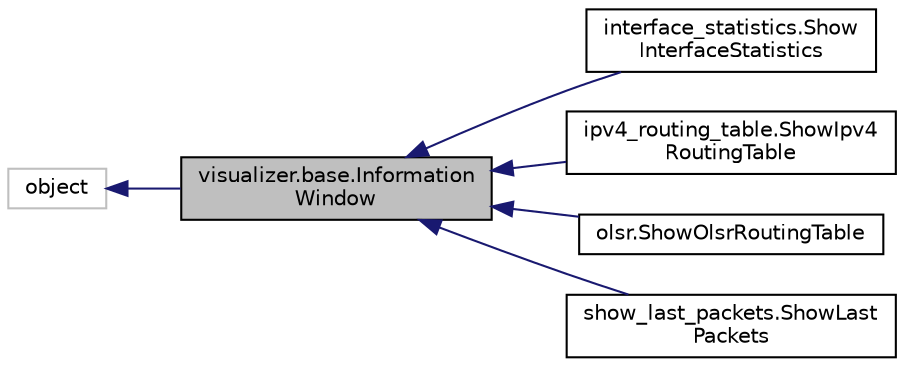 digraph "visualizer.base.InformationWindow"
{
 // LATEX_PDF_SIZE
  edge [fontname="Helvetica",fontsize="10",labelfontname="Helvetica",labelfontsize="10"];
  node [fontname="Helvetica",fontsize="10",shape=record];
  rankdir="LR";
  Node1 [label="visualizer.base.Information\lWindow",height=0.2,width=0.4,color="black", fillcolor="grey75", style="filled", fontcolor="black",tooltip="InformationWindow class."];
  Node2 -> Node1 [dir="back",color="midnightblue",fontsize="10",style="solid",fontname="Helvetica"];
  Node2 [label="object",height=0.2,width=0.4,color="grey75", fillcolor="white", style="filled",tooltip=" "];
  Node1 -> Node3 [dir="back",color="midnightblue",fontsize="10",style="solid",fontname="Helvetica"];
  Node3 [label="interface_statistics.Show\lInterfaceStatistics",height=0.2,width=0.4,color="black", fillcolor="white", style="filled",URL="$classinterface__statistics_1_1_show_interface_statistics.html",tooltip="ShowInterfaceStatistics class."];
  Node1 -> Node4 [dir="back",color="midnightblue",fontsize="10",style="solid",fontname="Helvetica"];
  Node4 [label="ipv4_routing_table.ShowIpv4\lRoutingTable",height=0.2,width=0.4,color="black", fillcolor="white", style="filled",URL="$classipv4__routing__table_1_1_show_ipv4_routing_table.html",tooltip="ShowIpv4RoutingTable class."];
  Node1 -> Node5 [dir="back",color="midnightblue",fontsize="10",style="solid",fontname="Helvetica"];
  Node5 [label="olsr.ShowOlsrRoutingTable",height=0.2,width=0.4,color="black", fillcolor="white", style="filled",URL="$classolsr_1_1_show_olsr_routing_table.html",tooltip="ShowOlsrRoutingTable class."];
  Node1 -> Node6 [dir="back",color="midnightblue",fontsize="10",style="solid",fontname="Helvetica"];
  Node6 [label="show_last_packets.ShowLast\lPackets",height=0.2,width=0.4,color="black", fillcolor="white", style="filled",URL="$classshow__last__packets_1_1_show_last_packets.html",tooltip="ShowLastPackets class."];
}
